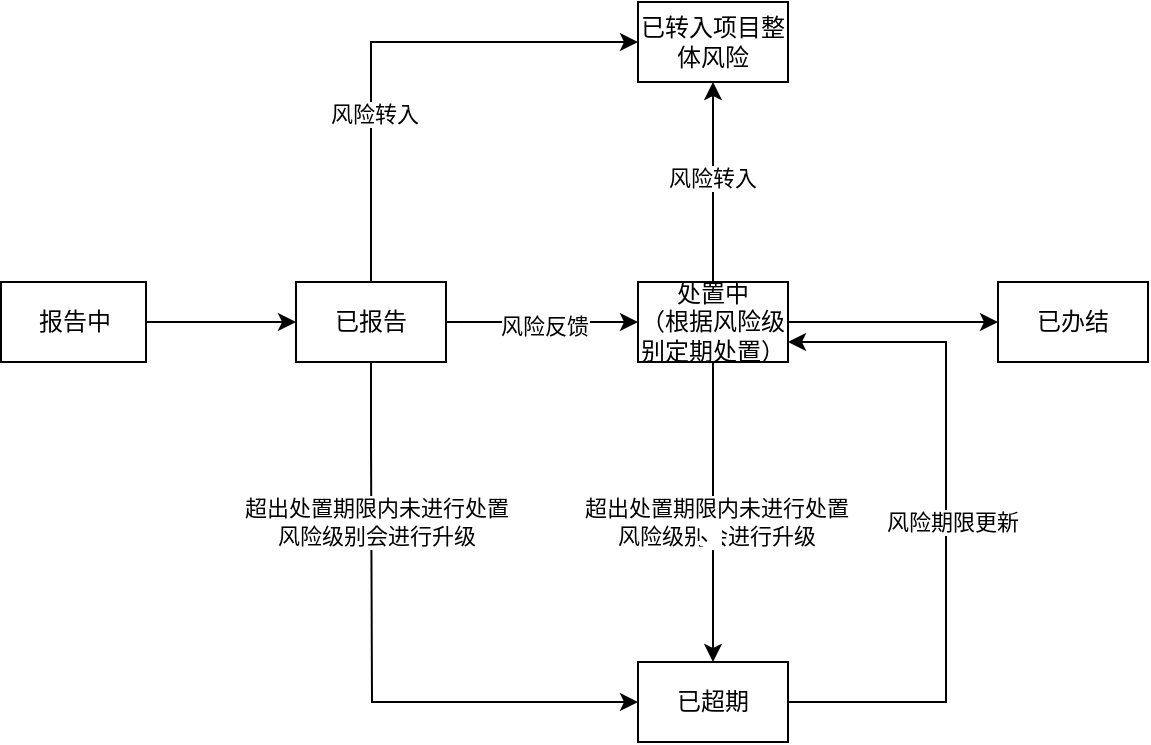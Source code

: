 <mxfile version="22.1.16" type="github">
  <diagram name="第 1 页" id="KqfpGg_a_y9sjLg6dXOu">
    <mxGraphModel dx="794" dy="-749" grid="1" gridSize="10" guides="1" tooltips="1" connect="1" arrows="1" fold="1" page="1" pageScale="1" pageWidth="827" pageHeight="1169" math="0" shadow="0">
      <root>
        <mxCell id="0" />
        <mxCell id="1" parent="0" />
        <mxCell id="PW3jciAnSIEAU2WzRlxM-1" style="edgeStyle=orthogonalEdgeStyle;rounded=0;orthogonalLoop=1;jettySize=auto;html=1;entryX=0;entryY=0.5;entryDx=0;entryDy=0;" edge="1" parent="1" source="PW3jciAnSIEAU2WzRlxM-2" target="PW3jciAnSIEAU2WzRlxM-16">
          <mxGeometry relative="1" as="geometry" />
        </mxCell>
        <mxCell id="PW3jciAnSIEAU2WzRlxM-2" value="报告中" style="rounded=0;whiteSpace=wrap;html=1;align=center;verticalAlign=middle;" vertex="1" parent="1">
          <mxGeometry x="57.5" y="2060" width="72.5" height="40" as="geometry" />
        </mxCell>
        <mxCell id="PW3jciAnSIEAU2WzRlxM-3" style="edgeStyle=orthogonalEdgeStyle;rounded=0;orthogonalLoop=1;jettySize=auto;html=1;exitX=0.5;exitY=0;exitDx=0;exitDy=0;entryX=0.5;entryY=1;entryDx=0;entryDy=0;" edge="1" parent="1" source="PW3jciAnSIEAU2WzRlxM-9" target="PW3jciAnSIEAU2WzRlxM-17">
          <mxGeometry relative="1" as="geometry">
            <Array as="points">
              <mxPoint x="414" y="2010" />
              <mxPoint x="414" y="2010" />
            </Array>
          </mxGeometry>
        </mxCell>
        <mxCell id="PW3jciAnSIEAU2WzRlxM-4" value="风险转入" style="edgeLabel;html=1;align=center;verticalAlign=middle;resizable=0;points=[];" vertex="1" connectable="0" parent="PW3jciAnSIEAU2WzRlxM-3">
          <mxGeometry x="0.053" y="1" relative="1" as="geometry">
            <mxPoint as="offset" />
          </mxGeometry>
        </mxCell>
        <mxCell id="PW3jciAnSIEAU2WzRlxM-5" style="edgeStyle=orthogonalEdgeStyle;rounded=0;orthogonalLoop=1;jettySize=auto;html=1;exitX=1;exitY=0.5;exitDx=0;exitDy=0;entryX=0;entryY=0.5;entryDx=0;entryDy=0;" edge="1" parent="1" source="PW3jciAnSIEAU2WzRlxM-9" target="PW3jciAnSIEAU2WzRlxM-18">
          <mxGeometry relative="1" as="geometry" />
        </mxCell>
        <mxCell id="PW3jciAnSIEAU2WzRlxM-6" style="edgeStyle=orthogonalEdgeStyle;rounded=0;orthogonalLoop=1;jettySize=auto;html=1;entryX=0.5;entryY=0;entryDx=0;entryDy=0;" edge="1" parent="1" source="PW3jciAnSIEAU2WzRlxM-9" target="PW3jciAnSIEAU2WzRlxM-21">
          <mxGeometry relative="1" as="geometry">
            <Array as="points">
              <mxPoint x="414" y="2170" />
              <mxPoint x="414" y="2170" />
            </Array>
          </mxGeometry>
        </mxCell>
        <mxCell id="PW3jciAnSIEAU2WzRlxM-7" value="超出处置期限内未进行处置&lt;br&gt;风险级别会进行升级" style="edgeLabel;html=1;align=center;verticalAlign=middle;resizable=0;points=[];" vertex="1" connectable="0" parent="PW3jciAnSIEAU2WzRlxM-6">
          <mxGeometry x="-0.213" y="-3" relative="1" as="geometry">
            <mxPoint x="4" y="21" as="offset" />
          </mxGeometry>
        </mxCell>
        <mxCell id="PW3jciAnSIEAU2WzRlxM-8" value="、" style="edgeLabel;html=1;align=center;verticalAlign=middle;resizable=0;points=[];" vertex="1" connectable="0" parent="PW3jciAnSIEAU2WzRlxM-6">
          <mxGeometry x="0.127" y="-2" relative="1" as="geometry">
            <mxPoint as="offset" />
          </mxGeometry>
        </mxCell>
        <mxCell id="PW3jciAnSIEAU2WzRlxM-9" value="处置中&lt;br&gt;（根据风险级别定期处置）" style="rounded=0;whiteSpace=wrap;html=1;align=center;verticalAlign=middle;" vertex="1" parent="1">
          <mxGeometry x="376" y="2060" width="75" height="40" as="geometry" />
        </mxCell>
        <mxCell id="PW3jciAnSIEAU2WzRlxM-10" style="edgeStyle=orthogonalEdgeStyle;rounded=0;orthogonalLoop=1;jettySize=auto;html=1;exitX=1;exitY=0.5;exitDx=0;exitDy=0;entryX=0;entryY=0.5;entryDx=0;entryDy=0;" edge="1" parent="1" source="PW3jciAnSIEAU2WzRlxM-16" target="PW3jciAnSIEAU2WzRlxM-9">
          <mxGeometry relative="1" as="geometry">
            <Array as="points">
              <mxPoint x="310" y="2080" />
              <mxPoint x="310" y="2080" />
            </Array>
          </mxGeometry>
        </mxCell>
        <mxCell id="PW3jciAnSIEAU2WzRlxM-11" value="风险反馈" style="edgeLabel;html=1;align=center;verticalAlign=middle;resizable=0;points=[];" vertex="1" connectable="0" parent="PW3jciAnSIEAU2WzRlxM-10">
          <mxGeometry x="0.026" y="-2" relative="1" as="geometry">
            <mxPoint as="offset" />
          </mxGeometry>
        </mxCell>
        <mxCell id="PW3jciAnSIEAU2WzRlxM-12" style="edgeStyle=orthogonalEdgeStyle;rounded=0;orthogonalLoop=1;jettySize=auto;html=1;exitX=0.5;exitY=0;exitDx=0;exitDy=0;entryX=0;entryY=0.5;entryDx=0;entryDy=0;" edge="1" parent="1" source="PW3jciAnSIEAU2WzRlxM-16" target="PW3jciAnSIEAU2WzRlxM-17">
          <mxGeometry relative="1" as="geometry" />
        </mxCell>
        <mxCell id="PW3jciAnSIEAU2WzRlxM-13" value="风险转入" style="edgeLabel;html=1;align=center;verticalAlign=middle;resizable=0;points=[];" vertex="1" connectable="0" parent="PW3jciAnSIEAU2WzRlxM-12">
          <mxGeometry x="-0.332" y="-1" relative="1" as="geometry">
            <mxPoint as="offset" />
          </mxGeometry>
        </mxCell>
        <mxCell id="PW3jciAnSIEAU2WzRlxM-14" value="" style="edgeStyle=orthogonalEdgeStyle;rounded=0;orthogonalLoop=1;jettySize=auto;html=1;" edge="1" parent="1" source="PW3jciAnSIEAU2WzRlxM-16" target="PW3jciAnSIEAU2WzRlxM-21">
          <mxGeometry relative="1" as="geometry">
            <Array as="points">
              <mxPoint x="243" y="2140" />
              <mxPoint x="243" y="2140" />
            </Array>
          </mxGeometry>
        </mxCell>
        <mxCell id="PW3jciAnSIEAU2WzRlxM-15" value="超出处置期限内未进行处置&lt;br style=&quot;border-color: var(--border-color);&quot;&gt;风险级别会进行升级" style="edgeLabel;html=1;align=center;verticalAlign=middle;resizable=0;points=[];" vertex="1" connectable="0" parent="PW3jciAnSIEAU2WzRlxM-14">
          <mxGeometry x="-0.173" y="1" relative="1" as="geometry">
            <mxPoint x="1" y="-45" as="offset" />
          </mxGeometry>
        </mxCell>
        <mxCell id="PW3jciAnSIEAU2WzRlxM-16" value="已报告" style="rounded=0;whiteSpace=wrap;html=1;align=center;verticalAlign=middle;" vertex="1" parent="1">
          <mxGeometry x="205" y="2060" width="75" height="40" as="geometry" />
        </mxCell>
        <mxCell id="PW3jciAnSIEAU2WzRlxM-17" value="已转入项目整体风险" style="rounded=0;whiteSpace=wrap;html=1;align=center;verticalAlign=middle;" vertex="1" parent="1">
          <mxGeometry x="376" y="1920" width="75" height="40" as="geometry" />
        </mxCell>
        <mxCell id="PW3jciAnSIEAU2WzRlxM-18" value="已办结" style="rounded=0;whiteSpace=wrap;html=1;align=center;verticalAlign=middle;" vertex="1" parent="1">
          <mxGeometry x="556" y="2060" width="75" height="40" as="geometry" />
        </mxCell>
        <mxCell id="PW3jciAnSIEAU2WzRlxM-19" style="edgeStyle=orthogonalEdgeStyle;rounded=0;orthogonalLoop=1;jettySize=auto;html=1;exitX=1;exitY=0.5;exitDx=0;exitDy=0;entryX=1;entryY=0.75;entryDx=0;entryDy=0;" edge="1" parent="1" source="PW3jciAnSIEAU2WzRlxM-21" target="PW3jciAnSIEAU2WzRlxM-9">
          <mxGeometry relative="1" as="geometry">
            <Array as="points">
              <mxPoint x="530" y="2270" />
              <mxPoint x="530" y="2090" />
            </Array>
          </mxGeometry>
        </mxCell>
        <mxCell id="PW3jciAnSIEAU2WzRlxM-20" value="风险期限更新" style="edgeLabel;html=1;align=center;verticalAlign=middle;resizable=0;points=[];" vertex="1" connectable="0" parent="PW3jciAnSIEAU2WzRlxM-19">
          <mxGeometry x="-0.022" y="-2" relative="1" as="geometry">
            <mxPoint x="1" y="-4" as="offset" />
          </mxGeometry>
        </mxCell>
        <mxCell id="PW3jciAnSIEAU2WzRlxM-21" value="已超期" style="rounded=0;whiteSpace=wrap;html=1;align=center;verticalAlign=middle;" vertex="1" parent="1">
          <mxGeometry x="376" y="2250" width="75" height="40" as="geometry" />
        </mxCell>
      </root>
    </mxGraphModel>
  </diagram>
</mxfile>

